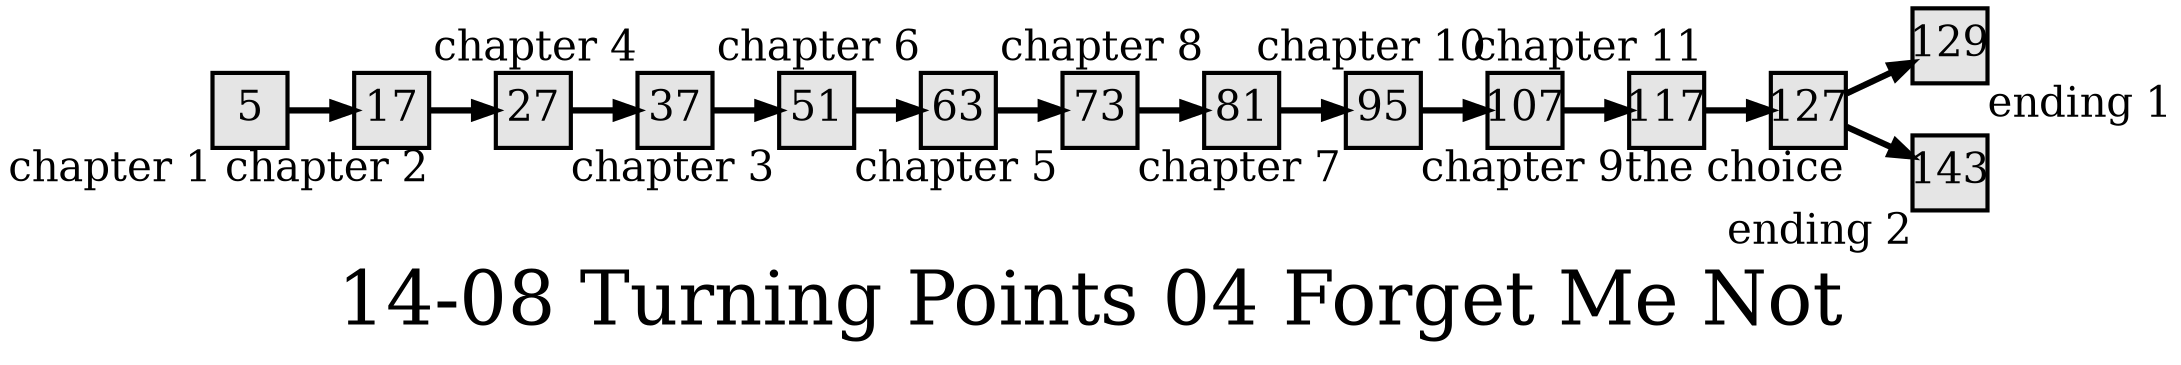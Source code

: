 digraph g{
  graph [ label="14-08 Turning Points 04 Forget Me Not" rankdir=LR, ordering=out, fontsize=36, nodesep="0.35", ranksep="0.45"];
  node  [shape=rect, penwidth=2, fontsize=20, style=filled, fillcolor=grey90, margin="0,0", labelfloat=true, regular=true, fixedsize=true];
  edge  [labelfloat=true, penwidth=3, fontsize=12];
  5	[ xlabel="chapter 1" ];
  5 -> 17;
  17	[ xlabel="chapter 2" ];
  17 -> 27;
  27	[ xlabel="chapter 3" ];
  27 -> 37;
  37	[ xlabel="chapter 4" ];
  37 -> 51;
  51	[ xlabel="chapter 5" ];
  51 -> 63;
  63	[ xlabel="chapter 6" ];
  63 -> 73;
  73	[ xlabel="chapter 7" ];
  73 -> 81;
  81	[ xlabel="chapter 8" ];
  81 -> 95;
  95	[ xlabel="chapter 9" ];
  95 -> 107;
  107	[ xlabel="chapter 10" ];
  107 -> 117;
  117	[ xlabel="chapter 11" ];
  117 -> 127;
  127	[ xlabel="the choice" ];
  127 -> 129;
  127 -> 143;
  129	[ xlabel="ending 1" ];
  143	[ xlabel="ending 2" ];
}

